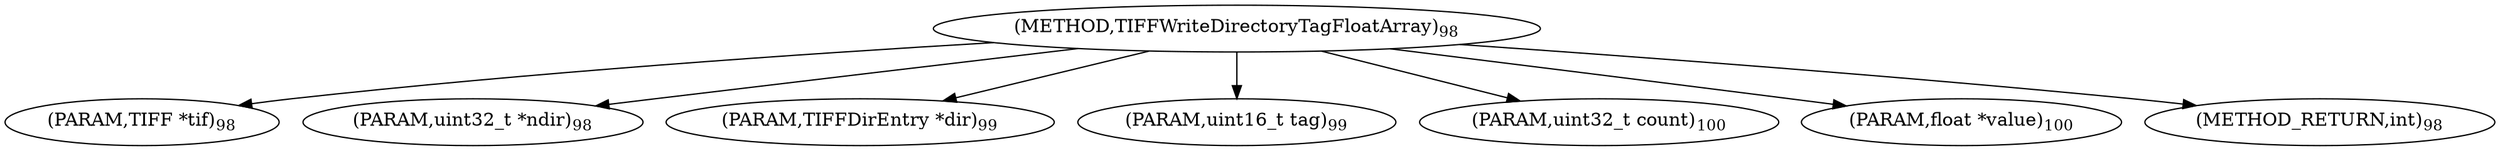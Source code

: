 digraph "TIFFWriteDirectoryTagFloatArray" {  
"64086" [label = <(METHOD,TIFFWriteDirectoryTagFloatArray)<SUB>98</SUB>> ]
"64087" [label = <(PARAM,TIFF *tif)<SUB>98</SUB>> ]
"64088" [label = <(PARAM,uint32_t *ndir)<SUB>98</SUB>> ]
"64089" [label = <(PARAM,TIFFDirEntry *dir)<SUB>99</SUB>> ]
"64090" [label = <(PARAM,uint16_t tag)<SUB>99</SUB>> ]
"64091" [label = <(PARAM,uint32_t count)<SUB>100</SUB>> ]
"64092" [label = <(PARAM,float *value)<SUB>100</SUB>> ]
"64093" [label = <(METHOD_RETURN,int)<SUB>98</SUB>> ]
  "64086" -> "64087" 
  "64086" -> "64088" 
  "64086" -> "64089" 
  "64086" -> "64090" 
  "64086" -> "64091" 
  "64086" -> "64092" 
  "64086" -> "64093" 
}
